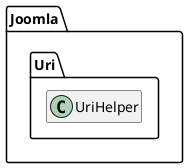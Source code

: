 @startuml
set namespaceSeparator \\
hide members
hide << alias >> circle

class Joomla\\Uri\\UriHelper
@enduml
